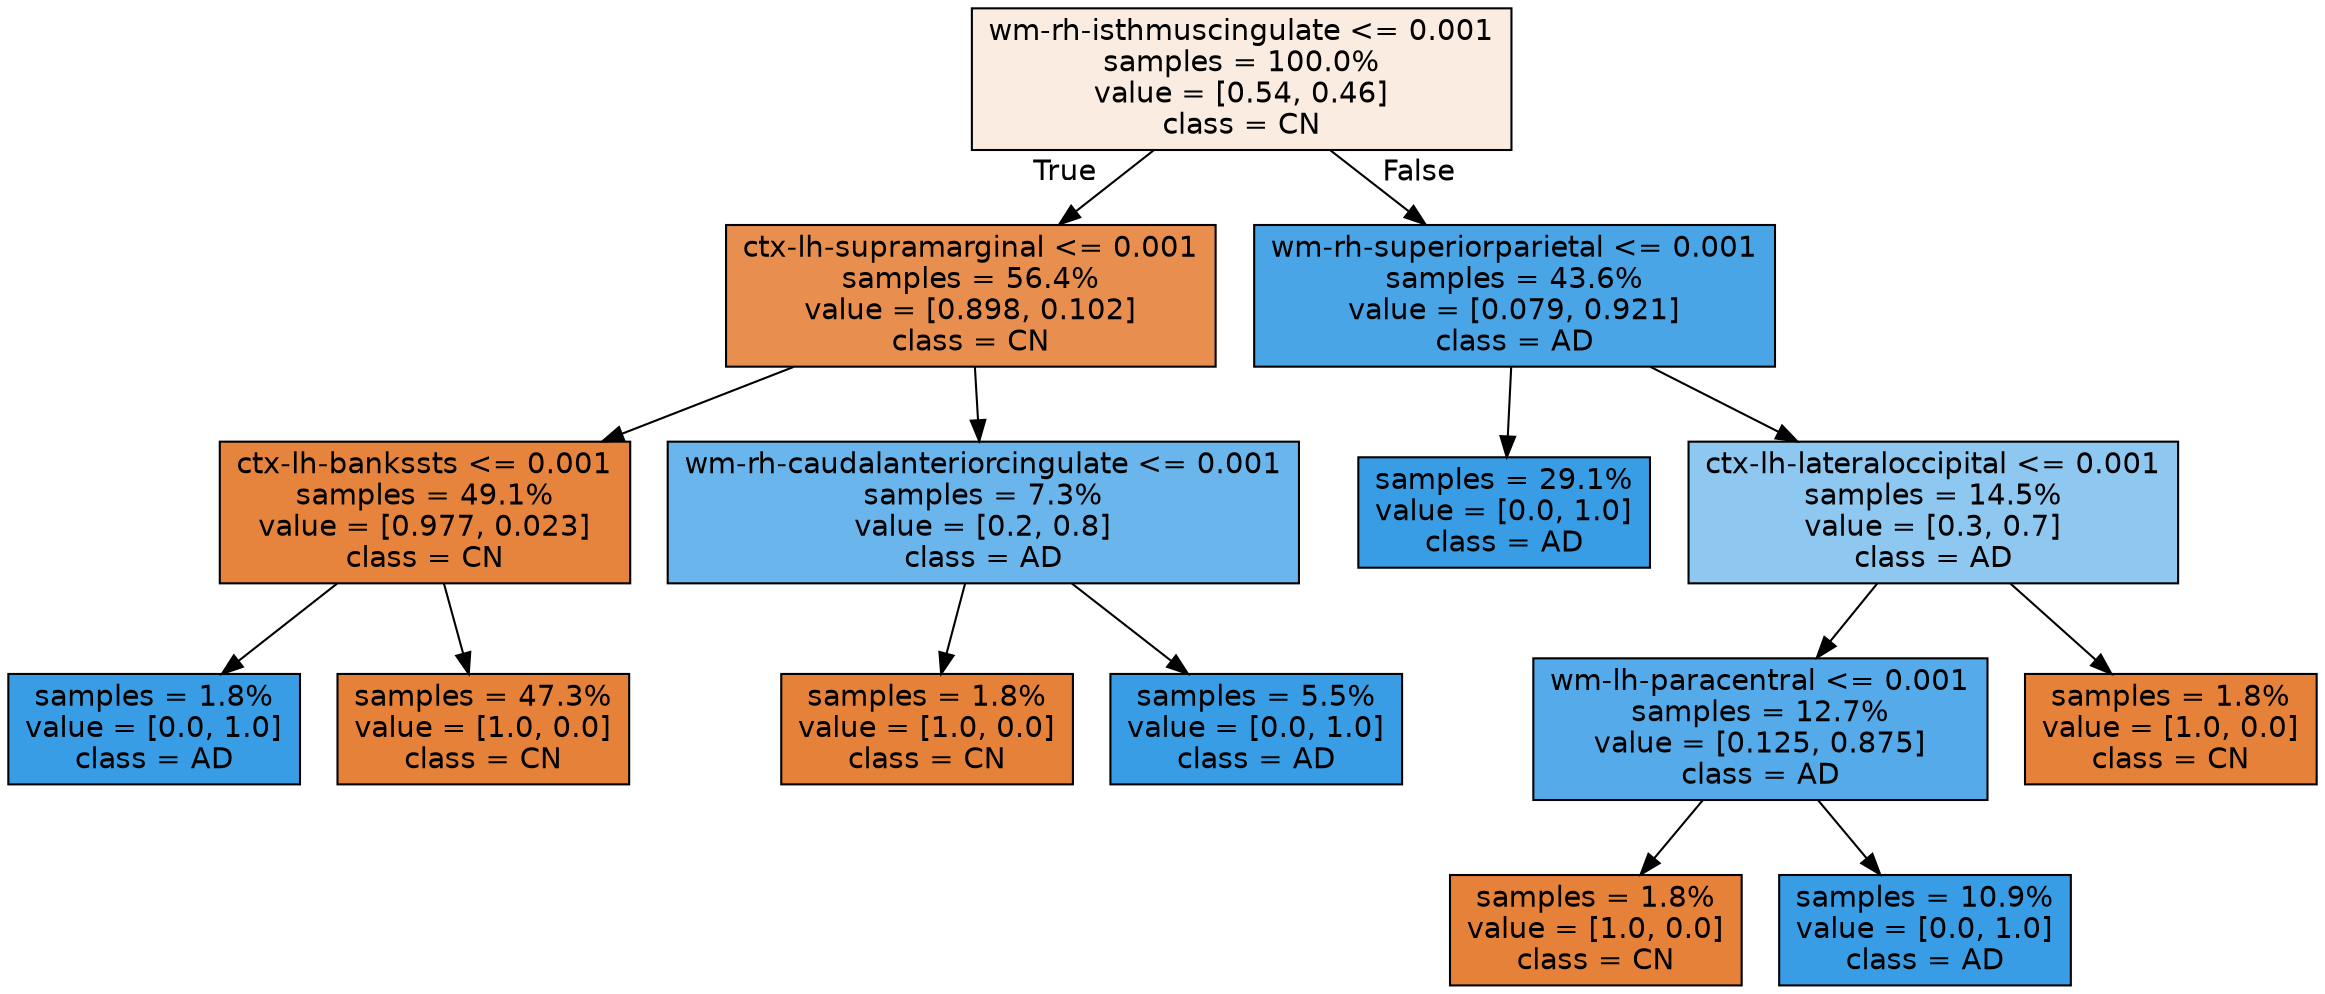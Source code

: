digraph Tree {
node [shape=box, style="filled", color="black", fontname="helvetica"] ;
edge [fontname="helvetica"] ;
0 [label="wm-rh-isthmuscingulate <= 0.001\nsamples = 100.0%\nvalue = [0.54, 0.46]\nclass = CN", fillcolor="#fbece2"] ;
1 [label="ctx-lh-supramarginal <= 0.001\nsamples = 56.4%\nvalue = [0.898, 0.102]\nclass = CN", fillcolor="#e88f50"] ;
0 -> 1 [labeldistance=2.5, labelangle=45, headlabel="True"] ;
2 [label="ctx-lh-bankssts <= 0.001\nsamples = 49.1%\nvalue = [0.977, 0.023]\nclass = CN", fillcolor="#e6843e"] ;
1 -> 2 ;
3 [label="samples = 1.8%\nvalue = [0.0, 1.0]\nclass = AD", fillcolor="#399de5"] ;
2 -> 3 ;
4 [label="samples = 47.3%\nvalue = [1.0, 0.0]\nclass = CN", fillcolor="#e58139"] ;
2 -> 4 ;
5 [label="wm-rh-caudalanteriorcingulate <= 0.001\nsamples = 7.3%\nvalue = [0.2, 0.8]\nclass = AD", fillcolor="#6ab6ec"] ;
1 -> 5 ;
6 [label="samples = 1.8%\nvalue = [1.0, 0.0]\nclass = CN", fillcolor="#e58139"] ;
5 -> 6 ;
7 [label="samples = 5.5%\nvalue = [0.0, 1.0]\nclass = AD", fillcolor="#399de5"] ;
5 -> 7 ;
8 [label="wm-rh-superiorparietal <= 0.001\nsamples = 43.6%\nvalue = [0.079, 0.921]\nclass = AD", fillcolor="#4aa5e7"] ;
0 -> 8 [labeldistance=2.5, labelangle=-45, headlabel="False"] ;
9 [label="samples = 29.1%\nvalue = [0.0, 1.0]\nclass = AD", fillcolor="#399de5"] ;
8 -> 9 ;
10 [label="ctx-lh-lateraloccipital <= 0.001\nsamples = 14.5%\nvalue = [0.3, 0.7]\nclass = AD", fillcolor="#8ec7f0"] ;
8 -> 10 ;
11 [label="wm-lh-paracentral <= 0.001\nsamples = 12.7%\nvalue = [0.125, 0.875]\nclass = AD", fillcolor="#55abe9"] ;
10 -> 11 ;
12 [label="samples = 1.8%\nvalue = [1.0, 0.0]\nclass = CN", fillcolor="#e58139"] ;
11 -> 12 ;
13 [label="samples = 10.9%\nvalue = [0.0, 1.0]\nclass = AD", fillcolor="#399de5"] ;
11 -> 13 ;
14 [label="samples = 1.8%\nvalue = [1.0, 0.0]\nclass = CN", fillcolor="#e58139"] ;
10 -> 14 ;
}
